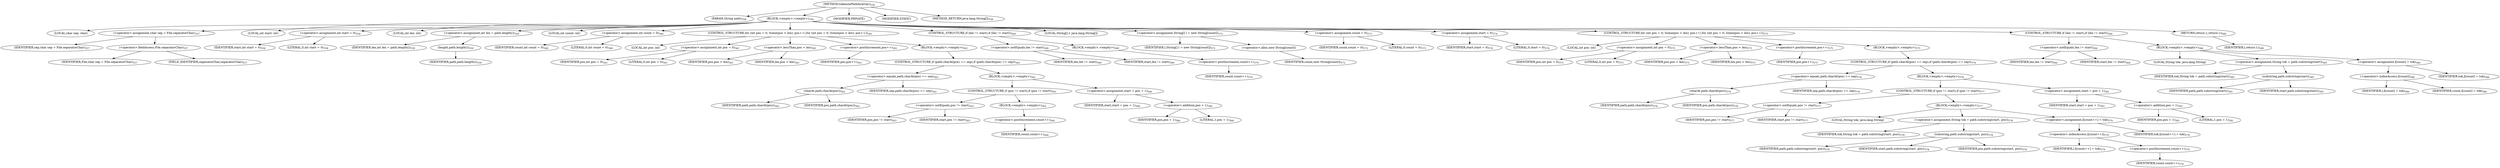 digraph "tokenizePathAsArray" {  
"1111" [label = <(METHOD,tokenizePathAsArray)<SUB>556</SUB>> ]
"1112" [label = <(PARAM,String path)<SUB>556</SUB>> ]
"1113" [label = <(BLOCK,&lt;empty&gt;,&lt;empty&gt;)<SUB>556</SUB>> ]
"1114" [label = <(LOCAL,char sep: char)> ]
"1115" [label = <(&lt;operator&gt;.assignment,char sep = File.separatorChar)<SUB>557</SUB>> ]
"1116" [label = <(IDENTIFIER,sep,char sep = File.separatorChar)<SUB>557</SUB>> ]
"1117" [label = <(&lt;operator&gt;.fieldAccess,File.separatorChar)<SUB>557</SUB>> ]
"1118" [label = <(IDENTIFIER,File,char sep = File.separatorChar)<SUB>557</SUB>> ]
"1119" [label = <(FIELD_IDENTIFIER,separatorChar,separatorChar)<SUB>557</SUB>> ]
"1120" [label = <(LOCAL,int start: int)> ]
"1121" [label = <(&lt;operator&gt;.assignment,int start = 0)<SUB>558</SUB>> ]
"1122" [label = <(IDENTIFIER,start,int start = 0)<SUB>558</SUB>> ]
"1123" [label = <(LITERAL,0,int start = 0)<SUB>558</SUB>> ]
"1124" [label = <(LOCAL,int len: int)> ]
"1125" [label = <(&lt;operator&gt;.assignment,int len = path.length())<SUB>559</SUB>> ]
"1126" [label = <(IDENTIFIER,len,int len = path.length())<SUB>559</SUB>> ]
"1127" [label = <(length,path.length())<SUB>559</SUB>> ]
"1128" [label = <(IDENTIFIER,path,path.length())<SUB>559</SUB>> ]
"1129" [label = <(LOCAL,int count: int)> ]
"1130" [label = <(&lt;operator&gt;.assignment,int count = 0)<SUB>560</SUB>> ]
"1131" [label = <(IDENTIFIER,count,int count = 0)<SUB>560</SUB>> ]
"1132" [label = <(LITERAL,0,int count = 0)<SUB>560</SUB>> ]
"1133" [label = <(CONTROL_STRUCTURE,for (int pos = 0; Some(pos &lt; len); pos++),for (int pos = 0; Some(pos &lt; len); pos++))<SUB>561</SUB>> ]
"1134" [label = <(LOCAL,int pos: int)> ]
"1135" [label = <(&lt;operator&gt;.assignment,int pos = 0)<SUB>561</SUB>> ]
"1136" [label = <(IDENTIFIER,pos,int pos = 0)<SUB>561</SUB>> ]
"1137" [label = <(LITERAL,0,int pos = 0)<SUB>561</SUB>> ]
"1138" [label = <(&lt;operator&gt;.lessThan,pos &lt; len)<SUB>561</SUB>> ]
"1139" [label = <(IDENTIFIER,pos,pos &lt; len)<SUB>561</SUB>> ]
"1140" [label = <(IDENTIFIER,len,pos &lt; len)<SUB>561</SUB>> ]
"1141" [label = <(&lt;operator&gt;.postIncrement,pos++)<SUB>561</SUB>> ]
"1142" [label = <(IDENTIFIER,pos,pos++)<SUB>561</SUB>> ]
"1143" [label = <(BLOCK,&lt;empty&gt;,&lt;empty&gt;)<SUB>561</SUB>> ]
"1144" [label = <(CONTROL_STRUCTURE,if (path.charAt(pos) == sep),if (path.charAt(pos) == sep))<SUB>562</SUB>> ]
"1145" [label = <(&lt;operator&gt;.equals,path.charAt(pos) == sep)<SUB>562</SUB>> ]
"1146" [label = <(charAt,path.charAt(pos))<SUB>562</SUB>> ]
"1147" [label = <(IDENTIFIER,path,path.charAt(pos))<SUB>562</SUB>> ]
"1148" [label = <(IDENTIFIER,pos,path.charAt(pos))<SUB>562</SUB>> ]
"1149" [label = <(IDENTIFIER,sep,path.charAt(pos) == sep)<SUB>562</SUB>> ]
"1150" [label = <(BLOCK,&lt;empty&gt;,&lt;empty&gt;)<SUB>562</SUB>> ]
"1151" [label = <(CONTROL_STRUCTURE,if (pos != start),if (pos != start))<SUB>563</SUB>> ]
"1152" [label = <(&lt;operator&gt;.notEquals,pos != start)<SUB>563</SUB>> ]
"1153" [label = <(IDENTIFIER,pos,pos != start)<SUB>563</SUB>> ]
"1154" [label = <(IDENTIFIER,start,pos != start)<SUB>563</SUB>> ]
"1155" [label = <(BLOCK,&lt;empty&gt;,&lt;empty&gt;)<SUB>563</SUB>> ]
"1156" [label = <(&lt;operator&gt;.postIncrement,count++)<SUB>564</SUB>> ]
"1157" [label = <(IDENTIFIER,count,count++)<SUB>564</SUB>> ]
"1158" [label = <(&lt;operator&gt;.assignment,start = pos + 1)<SUB>566</SUB>> ]
"1159" [label = <(IDENTIFIER,start,start = pos + 1)<SUB>566</SUB>> ]
"1160" [label = <(&lt;operator&gt;.addition,pos + 1)<SUB>566</SUB>> ]
"1161" [label = <(IDENTIFIER,pos,pos + 1)<SUB>566</SUB>> ]
"1162" [label = <(LITERAL,1,pos + 1)<SUB>566</SUB>> ]
"1163" [label = <(CONTROL_STRUCTURE,if (len != start),if (len != start))<SUB>569</SUB>> ]
"1164" [label = <(&lt;operator&gt;.notEquals,len != start)<SUB>569</SUB>> ]
"1165" [label = <(IDENTIFIER,len,len != start)<SUB>569</SUB>> ]
"1166" [label = <(IDENTIFIER,start,len != start)<SUB>569</SUB>> ]
"1167" [label = <(BLOCK,&lt;empty&gt;,&lt;empty&gt;)<SUB>569</SUB>> ]
"1168" [label = <(&lt;operator&gt;.postIncrement,count++)<SUB>570</SUB>> ]
"1169" [label = <(IDENTIFIER,count,count++)<SUB>570</SUB>> ]
"1170" [label = <(LOCAL,String[] l: java.lang.String[])> ]
"1171" [label = <(&lt;operator&gt;.assignment,String[] l = new String[count])<SUB>572</SUB>> ]
"1172" [label = <(IDENTIFIER,l,String[] l = new String[count])<SUB>572</SUB>> ]
"1173" [label = <(&lt;operator&gt;.alloc,new String[count])> ]
"1174" [label = <(IDENTIFIER,count,new String[count])<SUB>572</SUB>> ]
"1175" [label = <(&lt;operator&gt;.assignment,count = 0)<SUB>573</SUB>> ]
"1176" [label = <(IDENTIFIER,count,count = 0)<SUB>573</SUB>> ]
"1177" [label = <(LITERAL,0,count = 0)<SUB>573</SUB>> ]
"1178" [label = <(&lt;operator&gt;.assignment,start = 0)<SUB>574</SUB>> ]
"1179" [label = <(IDENTIFIER,start,start = 0)<SUB>574</SUB>> ]
"1180" [label = <(LITERAL,0,start = 0)<SUB>574</SUB>> ]
"1181" [label = <(CONTROL_STRUCTURE,for (int pos = 0; Some(pos &lt; len); pos++),for (int pos = 0; Some(pos &lt; len); pos++))<SUB>575</SUB>> ]
"1182" [label = <(LOCAL,int pos: int)> ]
"1183" [label = <(&lt;operator&gt;.assignment,int pos = 0)<SUB>575</SUB>> ]
"1184" [label = <(IDENTIFIER,pos,int pos = 0)<SUB>575</SUB>> ]
"1185" [label = <(LITERAL,0,int pos = 0)<SUB>575</SUB>> ]
"1186" [label = <(&lt;operator&gt;.lessThan,pos &lt; len)<SUB>575</SUB>> ]
"1187" [label = <(IDENTIFIER,pos,pos &lt; len)<SUB>575</SUB>> ]
"1188" [label = <(IDENTIFIER,len,pos &lt; len)<SUB>575</SUB>> ]
"1189" [label = <(&lt;operator&gt;.postIncrement,pos++)<SUB>575</SUB>> ]
"1190" [label = <(IDENTIFIER,pos,pos++)<SUB>575</SUB>> ]
"1191" [label = <(BLOCK,&lt;empty&gt;,&lt;empty&gt;)<SUB>575</SUB>> ]
"1192" [label = <(CONTROL_STRUCTURE,if (path.charAt(pos) == sep),if (path.charAt(pos) == sep))<SUB>576</SUB>> ]
"1193" [label = <(&lt;operator&gt;.equals,path.charAt(pos) == sep)<SUB>576</SUB>> ]
"1194" [label = <(charAt,path.charAt(pos))<SUB>576</SUB>> ]
"1195" [label = <(IDENTIFIER,path,path.charAt(pos))<SUB>576</SUB>> ]
"1196" [label = <(IDENTIFIER,pos,path.charAt(pos))<SUB>576</SUB>> ]
"1197" [label = <(IDENTIFIER,sep,path.charAt(pos) == sep)<SUB>576</SUB>> ]
"1198" [label = <(BLOCK,&lt;empty&gt;,&lt;empty&gt;)<SUB>576</SUB>> ]
"1199" [label = <(CONTROL_STRUCTURE,if (pos != start),if (pos != start))<SUB>577</SUB>> ]
"1200" [label = <(&lt;operator&gt;.notEquals,pos != start)<SUB>577</SUB>> ]
"1201" [label = <(IDENTIFIER,pos,pos != start)<SUB>577</SUB>> ]
"1202" [label = <(IDENTIFIER,start,pos != start)<SUB>577</SUB>> ]
"1203" [label = <(BLOCK,&lt;empty&gt;,&lt;empty&gt;)<SUB>577</SUB>> ]
"1204" [label = <(LOCAL,String tok: java.lang.String)> ]
"1205" [label = <(&lt;operator&gt;.assignment,String tok = path.substring(start, pos))<SUB>578</SUB>> ]
"1206" [label = <(IDENTIFIER,tok,String tok = path.substring(start, pos))<SUB>578</SUB>> ]
"1207" [label = <(substring,path.substring(start, pos))<SUB>578</SUB>> ]
"1208" [label = <(IDENTIFIER,path,path.substring(start, pos))<SUB>578</SUB>> ]
"1209" [label = <(IDENTIFIER,start,path.substring(start, pos))<SUB>578</SUB>> ]
"1210" [label = <(IDENTIFIER,pos,path.substring(start, pos))<SUB>578</SUB>> ]
"1211" [label = <(&lt;operator&gt;.assignment,l[count++] = tok)<SUB>579</SUB>> ]
"1212" [label = <(&lt;operator&gt;.indexAccess,l[count++])<SUB>579</SUB>> ]
"1213" [label = <(IDENTIFIER,l,l[count++] = tok)<SUB>579</SUB>> ]
"1214" [label = <(&lt;operator&gt;.postIncrement,count++)<SUB>579</SUB>> ]
"1215" [label = <(IDENTIFIER,count,count++)<SUB>579</SUB>> ]
"1216" [label = <(IDENTIFIER,tok,l[count++] = tok)<SUB>579</SUB>> ]
"1217" [label = <(&lt;operator&gt;.assignment,start = pos + 1)<SUB>581</SUB>> ]
"1218" [label = <(IDENTIFIER,start,start = pos + 1)<SUB>581</SUB>> ]
"1219" [label = <(&lt;operator&gt;.addition,pos + 1)<SUB>581</SUB>> ]
"1220" [label = <(IDENTIFIER,pos,pos + 1)<SUB>581</SUB>> ]
"1221" [label = <(LITERAL,1,pos + 1)<SUB>581</SUB>> ]
"1222" [label = <(CONTROL_STRUCTURE,if (len != start),if (len != start))<SUB>584</SUB>> ]
"1223" [label = <(&lt;operator&gt;.notEquals,len != start)<SUB>584</SUB>> ]
"1224" [label = <(IDENTIFIER,len,len != start)<SUB>584</SUB>> ]
"1225" [label = <(IDENTIFIER,start,len != start)<SUB>584</SUB>> ]
"1226" [label = <(BLOCK,&lt;empty&gt;,&lt;empty&gt;)<SUB>584</SUB>> ]
"1227" [label = <(LOCAL,String tok: java.lang.String)> ]
"1228" [label = <(&lt;operator&gt;.assignment,String tok = path.substring(start))<SUB>585</SUB>> ]
"1229" [label = <(IDENTIFIER,tok,String tok = path.substring(start))<SUB>585</SUB>> ]
"1230" [label = <(substring,path.substring(start))<SUB>585</SUB>> ]
"1231" [label = <(IDENTIFIER,path,path.substring(start))<SUB>585</SUB>> ]
"1232" [label = <(IDENTIFIER,start,path.substring(start))<SUB>585</SUB>> ]
"1233" [label = <(&lt;operator&gt;.assignment,l[count] = tok)<SUB>586</SUB>> ]
"1234" [label = <(&lt;operator&gt;.indexAccess,l[count])<SUB>586</SUB>> ]
"1235" [label = <(IDENTIFIER,l,l[count] = tok)<SUB>586</SUB>> ]
"1236" [label = <(IDENTIFIER,count,l[count] = tok)<SUB>586</SUB>> ]
"1237" [label = <(IDENTIFIER,tok,l[count] = tok)<SUB>586</SUB>> ]
"1238" [label = <(RETURN,return l;,return l;)<SUB>588</SUB>> ]
"1239" [label = <(IDENTIFIER,l,return l;)<SUB>588</SUB>> ]
"1240" [label = <(MODIFIER,PRIVATE)> ]
"1241" [label = <(MODIFIER,STATIC)> ]
"1242" [label = <(METHOD_RETURN,java.lang.String[])<SUB>556</SUB>> ]
  "1111" -> "1112" 
  "1111" -> "1113" 
  "1111" -> "1240" 
  "1111" -> "1241" 
  "1111" -> "1242" 
  "1113" -> "1114" 
  "1113" -> "1115" 
  "1113" -> "1120" 
  "1113" -> "1121" 
  "1113" -> "1124" 
  "1113" -> "1125" 
  "1113" -> "1129" 
  "1113" -> "1130" 
  "1113" -> "1133" 
  "1113" -> "1163" 
  "1113" -> "1170" 
  "1113" -> "1171" 
  "1113" -> "1175" 
  "1113" -> "1178" 
  "1113" -> "1181" 
  "1113" -> "1222" 
  "1113" -> "1238" 
  "1115" -> "1116" 
  "1115" -> "1117" 
  "1117" -> "1118" 
  "1117" -> "1119" 
  "1121" -> "1122" 
  "1121" -> "1123" 
  "1125" -> "1126" 
  "1125" -> "1127" 
  "1127" -> "1128" 
  "1130" -> "1131" 
  "1130" -> "1132" 
  "1133" -> "1134" 
  "1133" -> "1135" 
  "1133" -> "1138" 
  "1133" -> "1141" 
  "1133" -> "1143" 
  "1135" -> "1136" 
  "1135" -> "1137" 
  "1138" -> "1139" 
  "1138" -> "1140" 
  "1141" -> "1142" 
  "1143" -> "1144" 
  "1144" -> "1145" 
  "1144" -> "1150" 
  "1145" -> "1146" 
  "1145" -> "1149" 
  "1146" -> "1147" 
  "1146" -> "1148" 
  "1150" -> "1151" 
  "1150" -> "1158" 
  "1151" -> "1152" 
  "1151" -> "1155" 
  "1152" -> "1153" 
  "1152" -> "1154" 
  "1155" -> "1156" 
  "1156" -> "1157" 
  "1158" -> "1159" 
  "1158" -> "1160" 
  "1160" -> "1161" 
  "1160" -> "1162" 
  "1163" -> "1164" 
  "1163" -> "1167" 
  "1164" -> "1165" 
  "1164" -> "1166" 
  "1167" -> "1168" 
  "1168" -> "1169" 
  "1171" -> "1172" 
  "1171" -> "1173" 
  "1173" -> "1174" 
  "1175" -> "1176" 
  "1175" -> "1177" 
  "1178" -> "1179" 
  "1178" -> "1180" 
  "1181" -> "1182" 
  "1181" -> "1183" 
  "1181" -> "1186" 
  "1181" -> "1189" 
  "1181" -> "1191" 
  "1183" -> "1184" 
  "1183" -> "1185" 
  "1186" -> "1187" 
  "1186" -> "1188" 
  "1189" -> "1190" 
  "1191" -> "1192" 
  "1192" -> "1193" 
  "1192" -> "1198" 
  "1193" -> "1194" 
  "1193" -> "1197" 
  "1194" -> "1195" 
  "1194" -> "1196" 
  "1198" -> "1199" 
  "1198" -> "1217" 
  "1199" -> "1200" 
  "1199" -> "1203" 
  "1200" -> "1201" 
  "1200" -> "1202" 
  "1203" -> "1204" 
  "1203" -> "1205" 
  "1203" -> "1211" 
  "1205" -> "1206" 
  "1205" -> "1207" 
  "1207" -> "1208" 
  "1207" -> "1209" 
  "1207" -> "1210" 
  "1211" -> "1212" 
  "1211" -> "1216" 
  "1212" -> "1213" 
  "1212" -> "1214" 
  "1214" -> "1215" 
  "1217" -> "1218" 
  "1217" -> "1219" 
  "1219" -> "1220" 
  "1219" -> "1221" 
  "1222" -> "1223" 
  "1222" -> "1226" 
  "1223" -> "1224" 
  "1223" -> "1225" 
  "1226" -> "1227" 
  "1226" -> "1228" 
  "1226" -> "1233" 
  "1228" -> "1229" 
  "1228" -> "1230" 
  "1230" -> "1231" 
  "1230" -> "1232" 
  "1233" -> "1234" 
  "1233" -> "1237" 
  "1234" -> "1235" 
  "1234" -> "1236" 
  "1238" -> "1239" 
}
